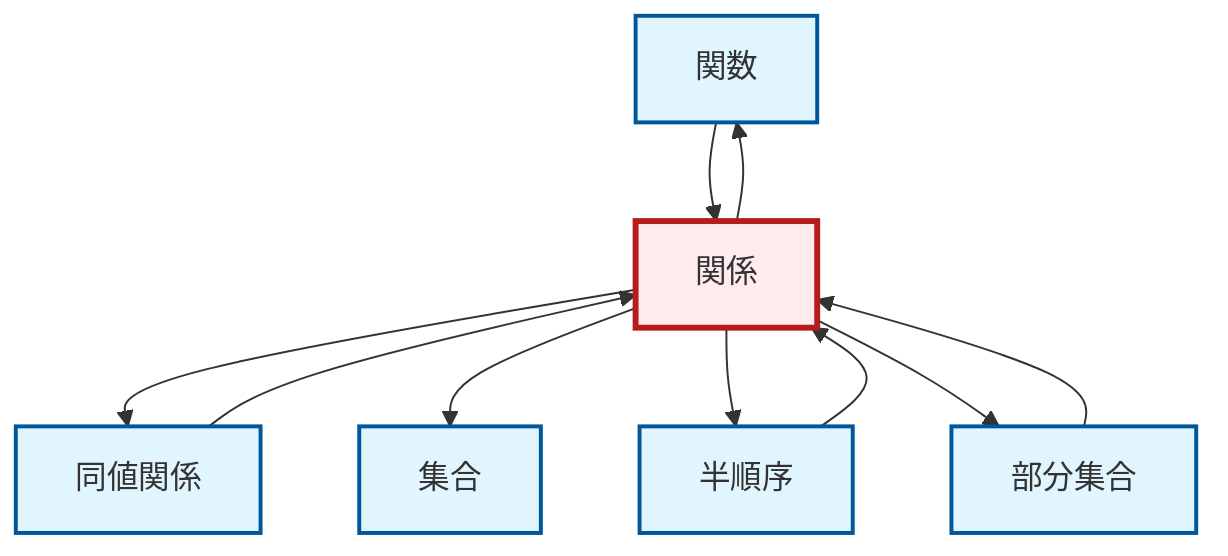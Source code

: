 graph TD
    classDef definition fill:#e1f5fe,stroke:#01579b,stroke-width:2px
    classDef theorem fill:#f3e5f5,stroke:#4a148c,stroke-width:2px
    classDef axiom fill:#fff3e0,stroke:#e65100,stroke-width:2px
    classDef example fill:#e8f5e9,stroke:#1b5e20,stroke-width:2px
    classDef current fill:#ffebee,stroke:#b71c1c,stroke-width:3px
    def-function["関数"]:::definition
    def-set["集合"]:::definition
    def-equivalence-relation["同値関係"]:::definition
    def-subset["部分集合"]:::definition
    def-partial-order["半順序"]:::definition
    def-relation["関係"]:::definition
    def-subset --> def-relation
    def-relation --> def-equivalence-relation
    def-relation --> def-function
    def-equivalence-relation --> def-relation
    def-function --> def-relation
    def-relation --> def-set
    def-relation --> def-partial-order
    def-relation --> def-subset
    def-partial-order --> def-relation
    class def-relation current